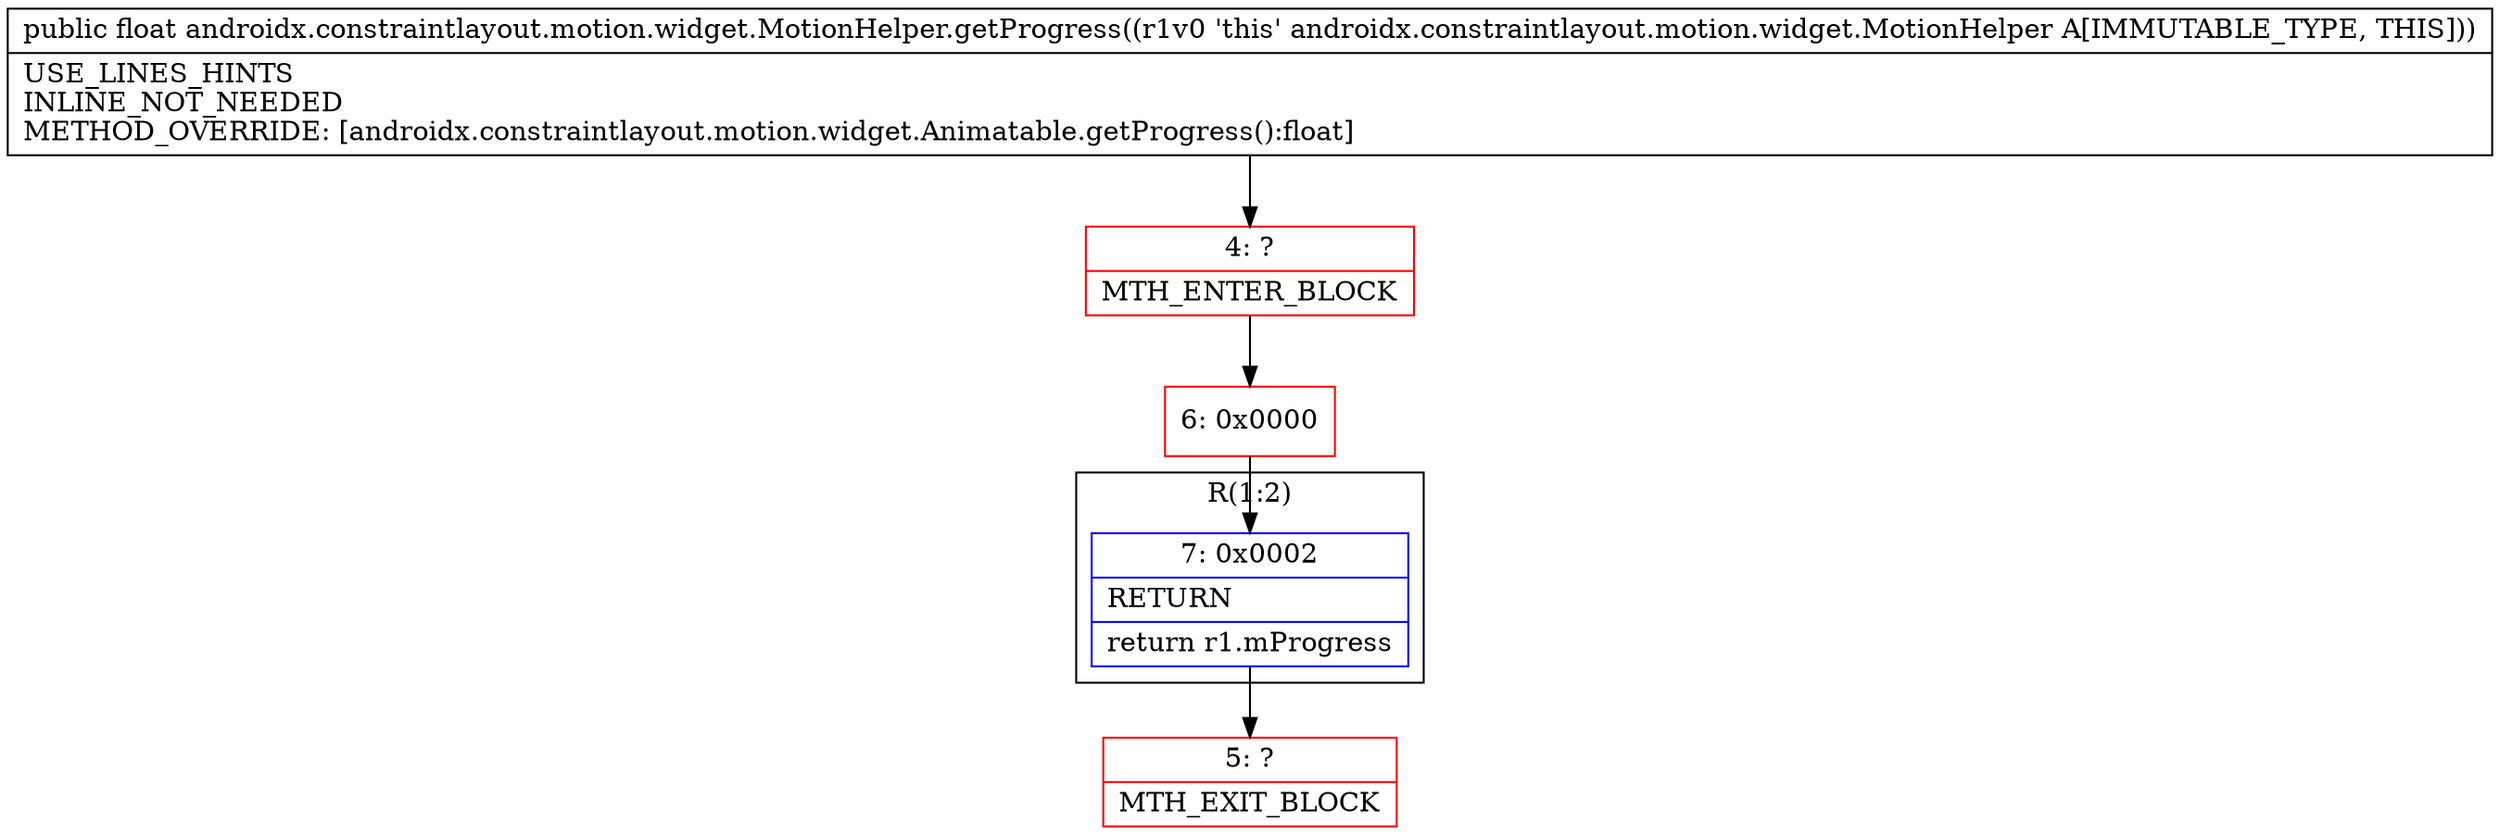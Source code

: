 digraph "CFG forandroidx.constraintlayout.motion.widget.MotionHelper.getProgress()F" {
subgraph cluster_Region_1770746248 {
label = "R(1:2)";
node [shape=record,color=blue];
Node_7 [shape=record,label="{7\:\ 0x0002|RETURN\l|return r1.mProgress\l}"];
}
Node_4 [shape=record,color=red,label="{4\:\ ?|MTH_ENTER_BLOCK\l}"];
Node_6 [shape=record,color=red,label="{6\:\ 0x0000}"];
Node_5 [shape=record,color=red,label="{5\:\ ?|MTH_EXIT_BLOCK\l}"];
MethodNode[shape=record,label="{public float androidx.constraintlayout.motion.widget.MotionHelper.getProgress((r1v0 'this' androidx.constraintlayout.motion.widget.MotionHelper A[IMMUTABLE_TYPE, THIS]))  | USE_LINES_HINTS\lINLINE_NOT_NEEDED\lMETHOD_OVERRIDE: [androidx.constraintlayout.motion.widget.Animatable.getProgress():float]\l}"];
MethodNode -> Node_4;Node_7 -> Node_5;
Node_4 -> Node_6;
Node_6 -> Node_7;
}

